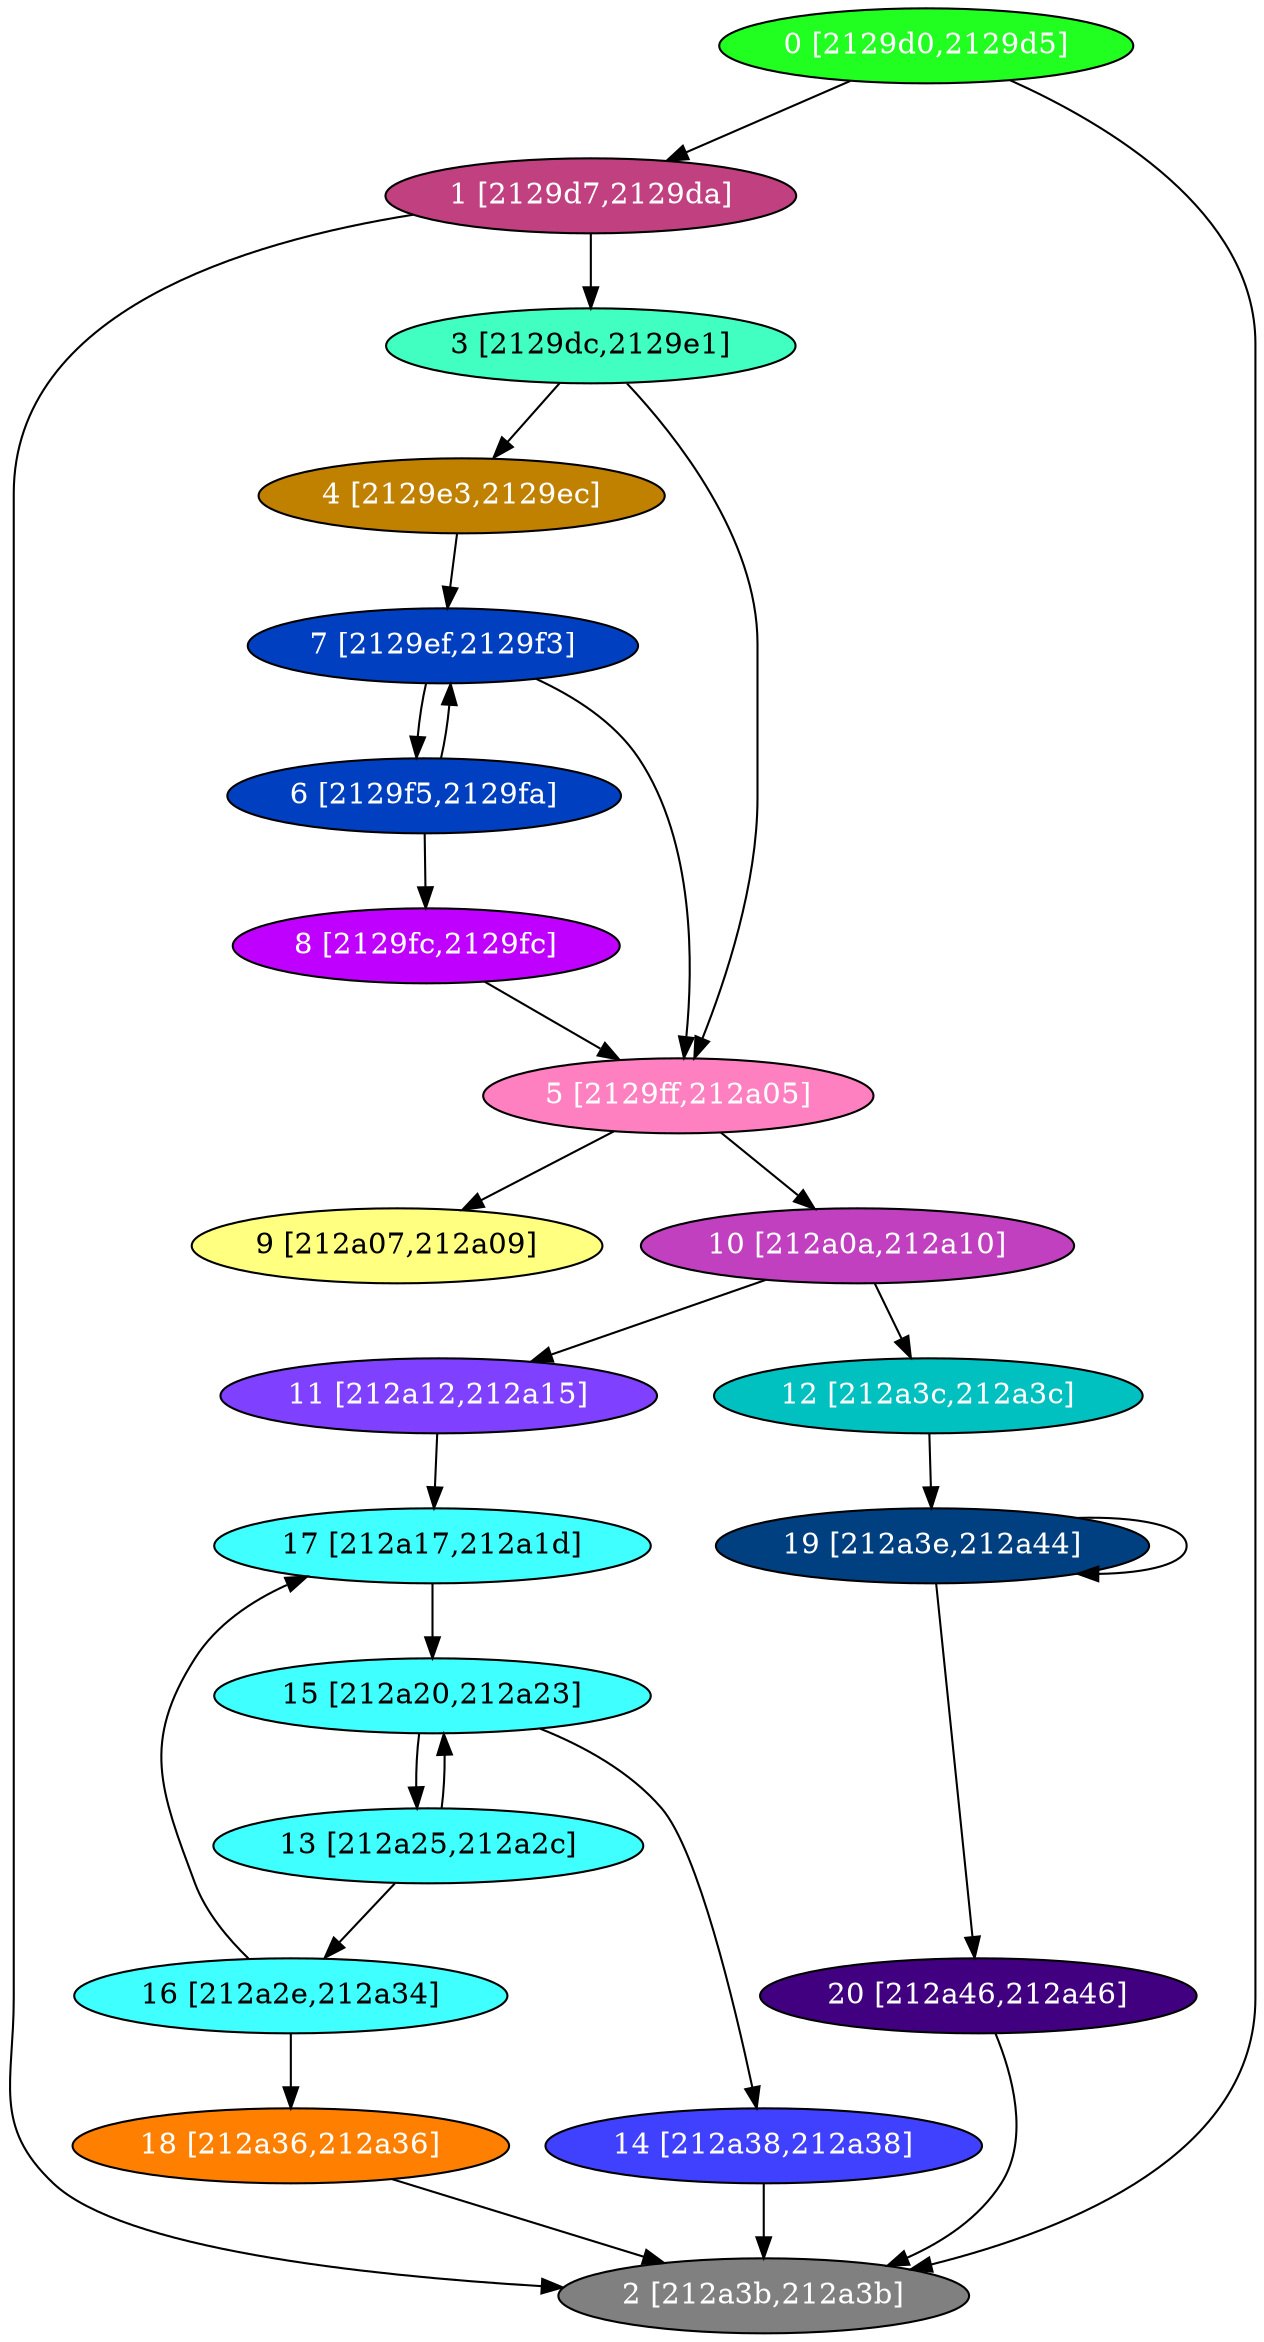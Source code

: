 diGraph libnss3{
	libnss3_0  [style=filled fillcolor="#20FF20" fontcolor="#ffffff" shape=oval label="0 [2129d0,2129d5]"]
	libnss3_1  [style=filled fillcolor="#C04080" fontcolor="#ffffff" shape=oval label="1 [2129d7,2129da]"]
	libnss3_2  [style=filled fillcolor="#808080" fontcolor="#ffffff" shape=oval label="2 [212a3b,212a3b]"]
	libnss3_3  [style=filled fillcolor="#40FFC0" fontcolor="#000000" shape=oval label="3 [2129dc,2129e1]"]
	libnss3_4  [style=filled fillcolor="#C08000" fontcolor="#ffffff" shape=oval label="4 [2129e3,2129ec]"]
	libnss3_5  [style=filled fillcolor="#FF80C0" fontcolor="#ffffff" shape=oval label="5 [2129ff,212a05]"]
	libnss3_6  [style=filled fillcolor="#0040C0" fontcolor="#ffffff" shape=oval label="6 [2129f5,2129fa]"]
	libnss3_7  [style=filled fillcolor="#0040C0" fontcolor="#ffffff" shape=oval label="7 [2129ef,2129f3]"]
	libnss3_8  [style=filled fillcolor="#C000FF" fontcolor="#ffffff" shape=oval label="8 [2129fc,2129fc]"]
	libnss3_9  [style=filled fillcolor="#FFFF80" fontcolor="#000000" shape=oval label="9 [212a07,212a09]"]
	libnss3_a  [style=filled fillcolor="#C040C0" fontcolor="#ffffff" shape=oval label="10 [212a0a,212a10]"]
	libnss3_b  [style=filled fillcolor="#8040FF" fontcolor="#ffffff" shape=oval label="11 [212a12,212a15]"]
	libnss3_c  [style=filled fillcolor="#00C0C0" fontcolor="#ffffff" shape=oval label="12 [212a3c,212a3c]"]
	libnss3_d  [style=filled fillcolor="#40FFFF" fontcolor="#000000" shape=oval label="13 [212a25,212a2c]"]
	libnss3_e  [style=filled fillcolor="#4040FF" fontcolor="#ffffff" shape=oval label="14 [212a38,212a38]"]
	libnss3_f  [style=filled fillcolor="#40FFFF" fontcolor="#000000" shape=oval label="15 [212a20,212a23]"]
	libnss3_10  [style=filled fillcolor="#40FFFF" fontcolor="#000000" shape=oval label="16 [212a2e,212a34]"]
	libnss3_11  [style=filled fillcolor="#40FFFF" fontcolor="#000000" shape=oval label="17 [212a17,212a1d]"]
	libnss3_12  [style=filled fillcolor="#FF8000" fontcolor="#ffffff" shape=oval label="18 [212a36,212a36]"]
	libnss3_13  [style=filled fillcolor="#004080" fontcolor="#ffffff" shape=oval label="19 [212a3e,212a44]"]
	libnss3_14  [style=filled fillcolor="#400080" fontcolor="#ffffff" shape=oval label="20 [212a46,212a46]"]

	libnss3_0 -> libnss3_1
	libnss3_0 -> libnss3_2
	libnss3_1 -> libnss3_2
	libnss3_1 -> libnss3_3
	libnss3_3 -> libnss3_4
	libnss3_3 -> libnss3_5
	libnss3_4 -> libnss3_7
	libnss3_5 -> libnss3_9
	libnss3_5 -> libnss3_a
	libnss3_6 -> libnss3_7
	libnss3_6 -> libnss3_8
	libnss3_7 -> libnss3_5
	libnss3_7 -> libnss3_6
	libnss3_8 -> libnss3_5
	libnss3_a -> libnss3_b
	libnss3_a -> libnss3_c
	libnss3_b -> libnss3_11
	libnss3_c -> libnss3_13
	libnss3_d -> libnss3_f
	libnss3_d -> libnss3_10
	libnss3_e -> libnss3_2
	libnss3_f -> libnss3_d
	libnss3_f -> libnss3_e
	libnss3_10 -> libnss3_11
	libnss3_10 -> libnss3_12
	libnss3_11 -> libnss3_f
	libnss3_12 -> libnss3_2
	libnss3_13 -> libnss3_13
	libnss3_13 -> libnss3_14
	libnss3_14 -> libnss3_2
}